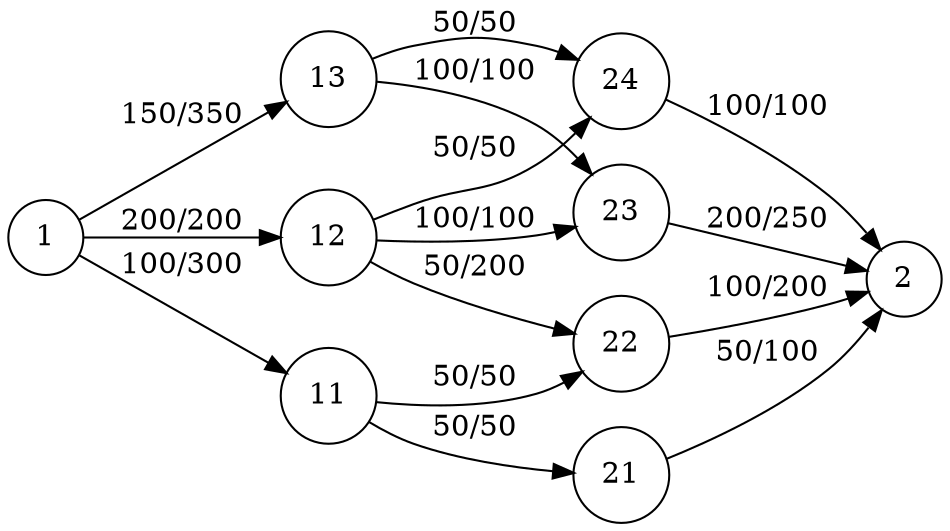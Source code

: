  digraph finite_state_machine { 
 rankdir=LR; 
 size= "8,5" 

 node [shape = circle]; 
 13 -> 24  [label = "50/50"]; 
 13 -> 23  [label = "100/100"]; 
 12 -> 24  [label = "50/50"]; 
 12 -> 23  [label = "100/100"]; 
 12 -> 22  [label = "50/200"]; 
 11 -> 22  [label = "50/50"]; 
 11 -> 21  [label = "50/50"]; 
 24 -> 2  [label = "100/100"]; 
 23 -> 2  [label = "200/250"]; 
 22 -> 2  [label = "100/200"]; 
 21 -> 2  [label = "50/100"]; 
 1 -> 13  [label = "150/350"]; 
 1 -> 12  [label = "200/200"]; 
 1 -> 11  [label = "100/300"]; 

  } 
